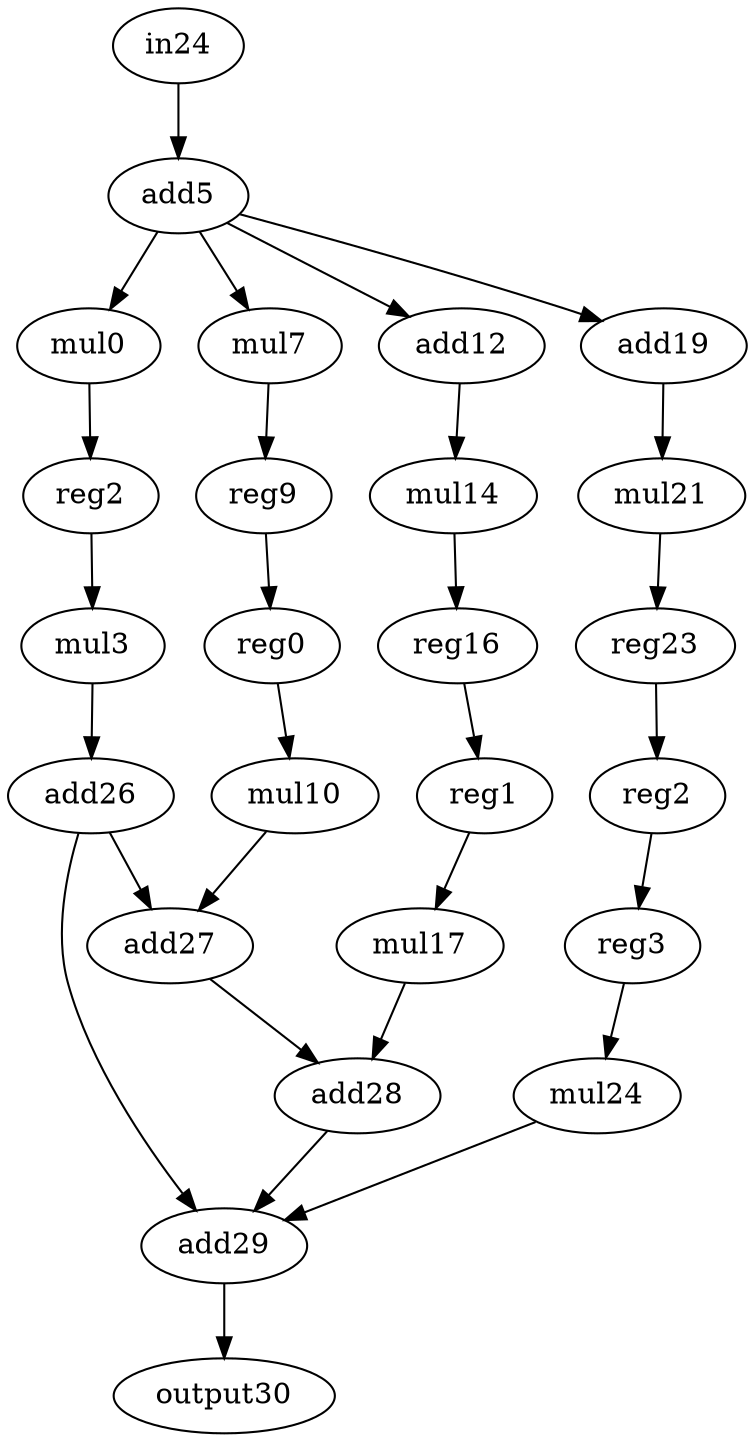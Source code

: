 digraph G {
0 [label=mul0 op=muli value=2];
1 [label=reg2 op=reg];
2 [label=mul3 op=muli value=2];
3 [label=add5 op=addi value=2];
4 [label=mul7 op=muli value=2];
5 [label=reg9 op=reg];
6 [label=mul10 op=muli value=2];
7 [label=add12 op=addi value=2];
8 [label=mul14 op=muli value=2];
9 [label=reg16 op=reg];
10 [label=mul17 op=muli value=2];
11 [label=add19 op=addi value=2];
12 [label=mul21 op=muli value=2];
13 [label=reg23 op=reg];
14 [label=mul24 op=muli value=2];
15 [label=add26 op=addi value=2];
16 [label=add27 op=add];
17 [label=add28 op=add];
18 [label=add29 op=add];
19 [label=output30 op=out];
20 [label=reg0 op=reg];
21 [label=reg1 op=reg];
22 [label=reg2 op=reg];
23 [label=reg3 op=reg];
24 [label=in24 op=in];

24->3 [port=0 weight=0];
3 -> 0 [port=0 weight=0];
0 -> 1 [port=0 weight=0];
1 -> 2 [port=0 weight=0];
3 -> 4 [port=0 weight=0];
4 -> 5 [port=0 weight=0];
20 -> 6 [port=0 weight=0];
3 -> 7 [port=0 weight=0];
7 -> 8 [port=0 weight=0];
8 -> 9 [port=0 weight=0];
21 -> 10 [port=0 weight=0];
3 -> 11 [port=0 weight=0];
11 -> 12 [port=0 weight=0];
12 -> 13 [port=0 weight=0];
23 -> 14 [port=0 weight=0];
2 -> 15 [port=0 weight=0];
6 -> 16 [port=0 weight=0];
15 -> 16 [port=1 weight=0];
10 -> 17 [port=0 weight=0];
16 -> 17 [port=1 weight=0];
14 -> 18 [port=0 weight=0];
17 -> 18 [port=1 weight=0];
15 -> 18 [port=1 weight=0];
18 -> 19 [port=0 weight=0];
5 -> 20 [port=0 weight=0];
9 -> 21 [port=0 weight=0];
13 -> 22 [port=0 weight=0];
22 -> 23 [port=0 weight=0];
}